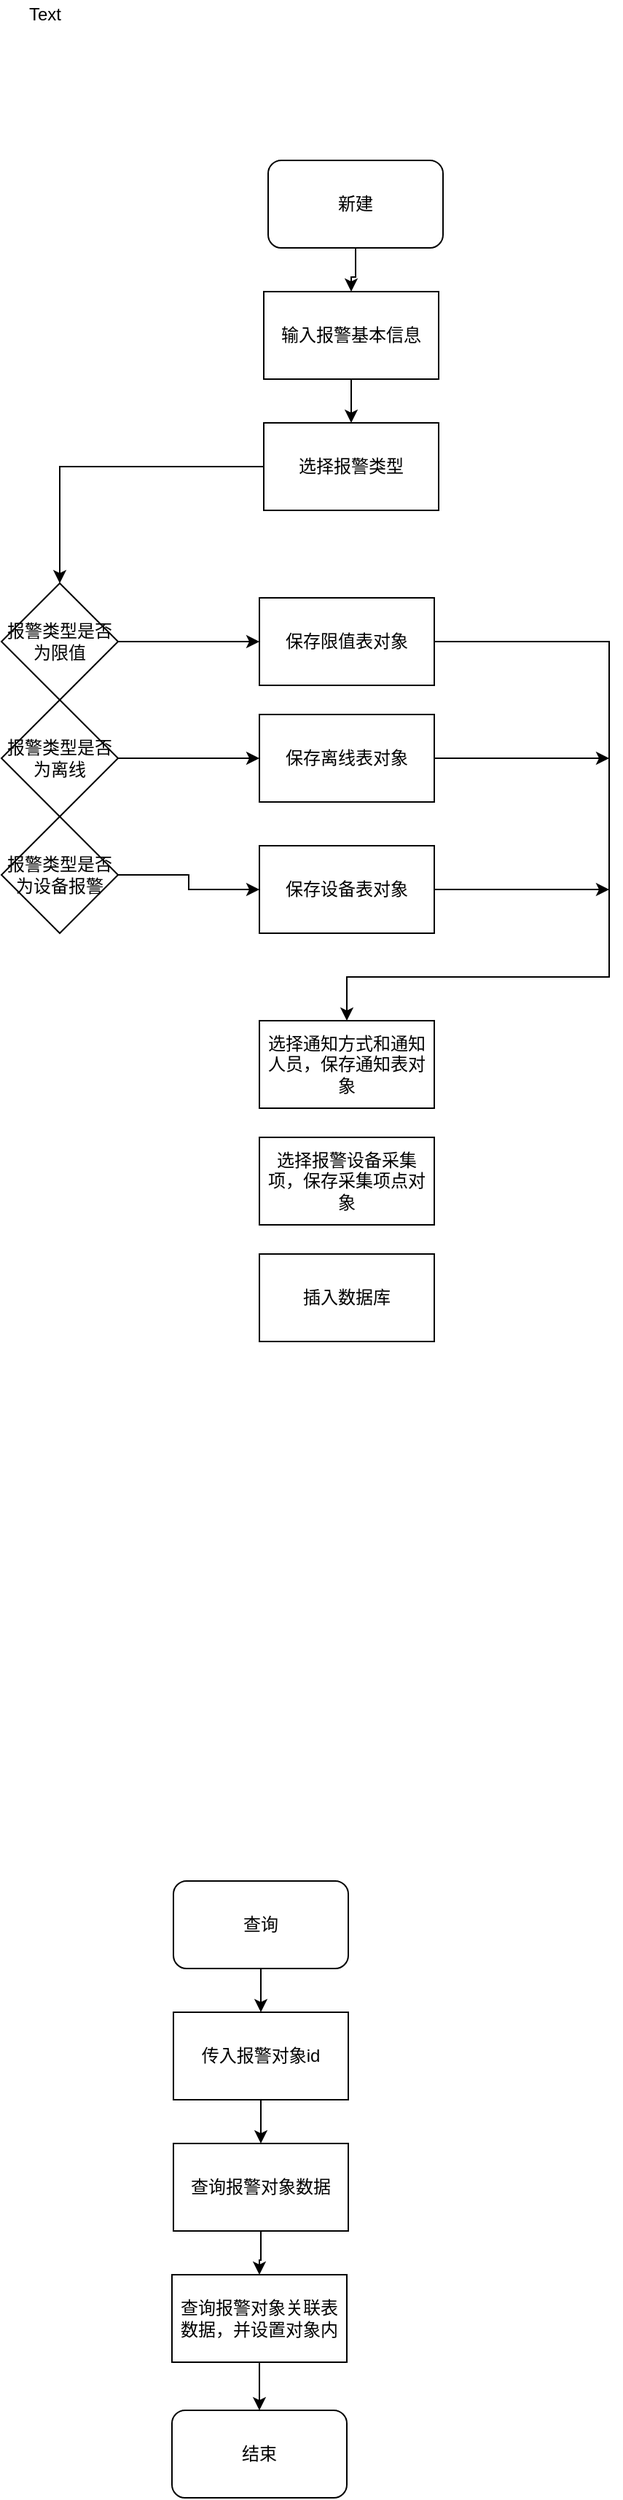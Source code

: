 <mxfile version="12.3.9" type="github" pages="1">
  <diagram id="yDsHIPklx0Lc1aO3EtyX" name="Page-1">
    <mxGraphModel dx="1071" dy="615" grid="1" gridSize="10" guides="1" tooltips="1" connect="1" arrows="1" fold="1" page="1" pageScale="1" pageWidth="827" pageHeight="1169" math="0" shadow="0">
      <root>
        <mxCell id="0"/>
        <mxCell id="1" parent="0"/>
        <mxCell id="JnWlNNrzUC5ftSaB54NF-15" style="edgeStyle=orthogonalEdgeStyle;rounded=0;orthogonalLoop=1;jettySize=auto;html=1;entryX=0.5;entryY=0;entryDx=0;entryDy=0;" edge="1" parent="1" source="JnWlNNrzUC5ftSaB54NF-1" target="JnWlNNrzUC5ftSaB54NF-2">
          <mxGeometry relative="1" as="geometry"/>
        </mxCell>
        <mxCell id="JnWlNNrzUC5ftSaB54NF-1" value="新建" style="rounded=1;whiteSpace=wrap;html=1;" vertex="1" parent="1">
          <mxGeometry x="293" y="150" width="120" height="60" as="geometry"/>
        </mxCell>
        <mxCell id="JnWlNNrzUC5ftSaB54NF-16" style="edgeStyle=orthogonalEdgeStyle;rounded=0;orthogonalLoop=1;jettySize=auto;html=1;entryX=0.5;entryY=0;entryDx=0;entryDy=0;" edge="1" parent="1" source="JnWlNNrzUC5ftSaB54NF-2" target="JnWlNNrzUC5ftSaB54NF-3">
          <mxGeometry relative="1" as="geometry"/>
        </mxCell>
        <mxCell id="JnWlNNrzUC5ftSaB54NF-2" value="输入报警基本信息" style="rounded=0;whiteSpace=wrap;html=1;" vertex="1" parent="1">
          <mxGeometry x="290" y="240" width="120" height="60" as="geometry"/>
        </mxCell>
        <mxCell id="JnWlNNrzUC5ftSaB54NF-17" style="edgeStyle=orthogonalEdgeStyle;rounded=0;orthogonalLoop=1;jettySize=auto;html=1;entryX=0.5;entryY=0;entryDx=0;entryDy=0;" edge="1" parent="1" source="JnWlNNrzUC5ftSaB54NF-3" target="JnWlNNrzUC5ftSaB54NF-6">
          <mxGeometry relative="1" as="geometry">
            <mxPoint x="350" y="430" as="targetPoint"/>
          </mxGeometry>
        </mxCell>
        <mxCell id="JnWlNNrzUC5ftSaB54NF-3" value="选择报警类型" style="rounded=0;whiteSpace=wrap;html=1;" vertex="1" parent="1">
          <mxGeometry x="290" y="330" width="120" height="60" as="geometry"/>
        </mxCell>
        <mxCell id="JnWlNNrzUC5ftSaB54NF-18" style="edgeStyle=orthogonalEdgeStyle;rounded=0;orthogonalLoop=1;jettySize=auto;html=1;" edge="1" parent="1" source="JnWlNNrzUC5ftSaB54NF-6" target="JnWlNNrzUC5ftSaB54NF-7">
          <mxGeometry relative="1" as="geometry"/>
        </mxCell>
        <mxCell id="JnWlNNrzUC5ftSaB54NF-6" value="报警类型是否为限值" style="rhombus;whiteSpace=wrap;html=1;" vertex="1" parent="1">
          <mxGeometry x="110" y="440" width="80" height="80" as="geometry"/>
        </mxCell>
        <mxCell id="JnWlNNrzUC5ftSaB54NF-21" style="edgeStyle=orthogonalEdgeStyle;rounded=0;orthogonalLoop=1;jettySize=auto;html=1;entryX=0.5;entryY=0;entryDx=0;entryDy=0;" edge="1" parent="1" source="JnWlNNrzUC5ftSaB54NF-7" target="JnWlNNrzUC5ftSaB54NF-12">
          <mxGeometry relative="1" as="geometry">
            <Array as="points">
              <mxPoint x="527" y="480"/>
              <mxPoint x="527" y="710"/>
              <mxPoint x="347" y="710"/>
            </Array>
          </mxGeometry>
        </mxCell>
        <mxCell id="JnWlNNrzUC5ftSaB54NF-7" value="保存限值表对象" style="rounded=0;whiteSpace=wrap;html=1;" vertex="1" parent="1">
          <mxGeometry x="287" y="450" width="120" height="60" as="geometry"/>
        </mxCell>
        <mxCell id="JnWlNNrzUC5ftSaB54NF-19" style="edgeStyle=orthogonalEdgeStyle;rounded=0;orthogonalLoop=1;jettySize=auto;html=1;" edge="1" parent="1" source="JnWlNNrzUC5ftSaB54NF-8" target="JnWlNNrzUC5ftSaB54NF-9">
          <mxGeometry relative="1" as="geometry"/>
        </mxCell>
        <mxCell id="JnWlNNrzUC5ftSaB54NF-8" value="报警类型是否为离线" style="rhombus;whiteSpace=wrap;html=1;" vertex="1" parent="1">
          <mxGeometry x="110" y="520" width="80" height="80" as="geometry"/>
        </mxCell>
        <mxCell id="JnWlNNrzUC5ftSaB54NF-22" style="edgeStyle=orthogonalEdgeStyle;rounded=0;orthogonalLoop=1;jettySize=auto;html=1;" edge="1" parent="1" source="JnWlNNrzUC5ftSaB54NF-9">
          <mxGeometry relative="1" as="geometry">
            <mxPoint x="527" y="560" as="targetPoint"/>
          </mxGeometry>
        </mxCell>
        <mxCell id="JnWlNNrzUC5ftSaB54NF-9" value="保存离线表对象" style="rounded=0;whiteSpace=wrap;html=1;" vertex="1" parent="1">
          <mxGeometry x="287" y="530" width="120" height="60" as="geometry"/>
        </mxCell>
        <mxCell id="JnWlNNrzUC5ftSaB54NF-20" style="edgeStyle=orthogonalEdgeStyle;rounded=0;orthogonalLoop=1;jettySize=auto;html=1;" edge="1" parent="1" source="JnWlNNrzUC5ftSaB54NF-10" target="JnWlNNrzUC5ftSaB54NF-11">
          <mxGeometry relative="1" as="geometry"/>
        </mxCell>
        <mxCell id="JnWlNNrzUC5ftSaB54NF-10" value="报警类型是否为设备报警" style="rhombus;whiteSpace=wrap;html=1;" vertex="1" parent="1">
          <mxGeometry x="110" y="600" width="80" height="80" as="geometry"/>
        </mxCell>
        <mxCell id="JnWlNNrzUC5ftSaB54NF-23" style="edgeStyle=orthogonalEdgeStyle;rounded=0;orthogonalLoop=1;jettySize=auto;html=1;" edge="1" parent="1" source="JnWlNNrzUC5ftSaB54NF-11">
          <mxGeometry relative="1" as="geometry">
            <mxPoint x="527" y="650" as="targetPoint"/>
          </mxGeometry>
        </mxCell>
        <mxCell id="JnWlNNrzUC5ftSaB54NF-11" value="保存设备表对象" style="rounded=0;whiteSpace=wrap;html=1;" vertex="1" parent="1">
          <mxGeometry x="287" y="620" width="120" height="60" as="geometry"/>
        </mxCell>
        <mxCell id="JnWlNNrzUC5ftSaB54NF-12" value="选择通知方式和通知人员，保存通知表对象" style="rounded=0;whiteSpace=wrap;html=1;" vertex="1" parent="1">
          <mxGeometry x="287" y="740" width="120" height="60" as="geometry"/>
        </mxCell>
        <mxCell id="JnWlNNrzUC5ftSaB54NF-13" value="选择报警设备采集项，保存采集项点对象" style="rounded=0;whiteSpace=wrap;html=1;" vertex="1" parent="1">
          <mxGeometry x="287" y="820" width="120" height="60" as="geometry"/>
        </mxCell>
        <mxCell id="JnWlNNrzUC5ftSaB54NF-14" value="插入数据库" style="rounded=0;whiteSpace=wrap;html=1;" vertex="1" parent="1">
          <mxGeometry x="287" y="900" width="120" height="60" as="geometry"/>
        </mxCell>
        <mxCell id="JnWlNNrzUC5ftSaB54NF-25" style="edgeStyle=orthogonalEdgeStyle;rounded=0;orthogonalLoop=1;jettySize=auto;html=1;entryX=0.5;entryY=0;entryDx=0;entryDy=0;" edge="1" parent="1" source="JnWlNNrzUC5ftSaB54NF-26" target="JnWlNNrzUC5ftSaB54NF-28">
          <mxGeometry relative="1" as="geometry"/>
        </mxCell>
        <mxCell id="JnWlNNrzUC5ftSaB54NF-26" value="查询" style="rounded=1;whiteSpace=wrap;html=1;" vertex="1" parent="1">
          <mxGeometry x="228" y="1330" width="120" height="60" as="geometry"/>
        </mxCell>
        <mxCell id="JnWlNNrzUC5ftSaB54NF-27" style="edgeStyle=orthogonalEdgeStyle;rounded=0;orthogonalLoop=1;jettySize=auto;html=1;entryX=0.5;entryY=0;entryDx=0;entryDy=0;" edge="1" parent="1" source="JnWlNNrzUC5ftSaB54NF-28" target="JnWlNNrzUC5ftSaB54NF-30">
          <mxGeometry relative="1" as="geometry"/>
        </mxCell>
        <mxCell id="JnWlNNrzUC5ftSaB54NF-28" value="传入报警对象id" style="rounded=0;whiteSpace=wrap;html=1;" vertex="1" parent="1">
          <mxGeometry x="228" y="1420" width="120" height="60" as="geometry"/>
        </mxCell>
        <mxCell id="JnWlNNrzUC5ftSaB54NF-48" style="edgeStyle=orthogonalEdgeStyle;rounded=0;orthogonalLoop=1;jettySize=auto;html=1;" edge="1" parent="1" source="JnWlNNrzUC5ftSaB54NF-30" target="JnWlNNrzUC5ftSaB54NF-46">
          <mxGeometry relative="1" as="geometry"/>
        </mxCell>
        <mxCell id="JnWlNNrzUC5ftSaB54NF-30" value="查询报警对象数据" style="rounded=0;whiteSpace=wrap;html=1;" vertex="1" parent="1">
          <mxGeometry x="228" y="1510" width="120" height="60" as="geometry"/>
        </mxCell>
        <mxCell id="JnWlNNrzUC5ftSaB54NF-49" style="edgeStyle=orthogonalEdgeStyle;rounded=0;orthogonalLoop=1;jettySize=auto;html=1;" edge="1" parent="1" source="JnWlNNrzUC5ftSaB54NF-46" target="JnWlNNrzUC5ftSaB54NF-47">
          <mxGeometry relative="1" as="geometry"/>
        </mxCell>
        <mxCell id="JnWlNNrzUC5ftSaB54NF-46" value="查询报警对象关联表数据，并设置对象内" style="rounded=0;whiteSpace=wrap;html=1;" vertex="1" parent="1">
          <mxGeometry x="227" y="1600" width="120" height="60" as="geometry"/>
        </mxCell>
        <mxCell id="JnWlNNrzUC5ftSaB54NF-47" value="结束" style="rounded=1;whiteSpace=wrap;html=1;" vertex="1" parent="1">
          <mxGeometry x="227" y="1693" width="120" height="60" as="geometry"/>
        </mxCell>
        <mxCell id="JnWlNNrzUC5ftSaB54NF-50" value="Text" style="text;html=1;strokeColor=none;fillColor=none;align=center;verticalAlign=middle;whiteSpace=wrap;rounded=0;" vertex="1" parent="1">
          <mxGeometry x="120" y="40" width="40" height="20" as="geometry"/>
        </mxCell>
      </root>
    </mxGraphModel>
  </diagram>
</mxfile>
